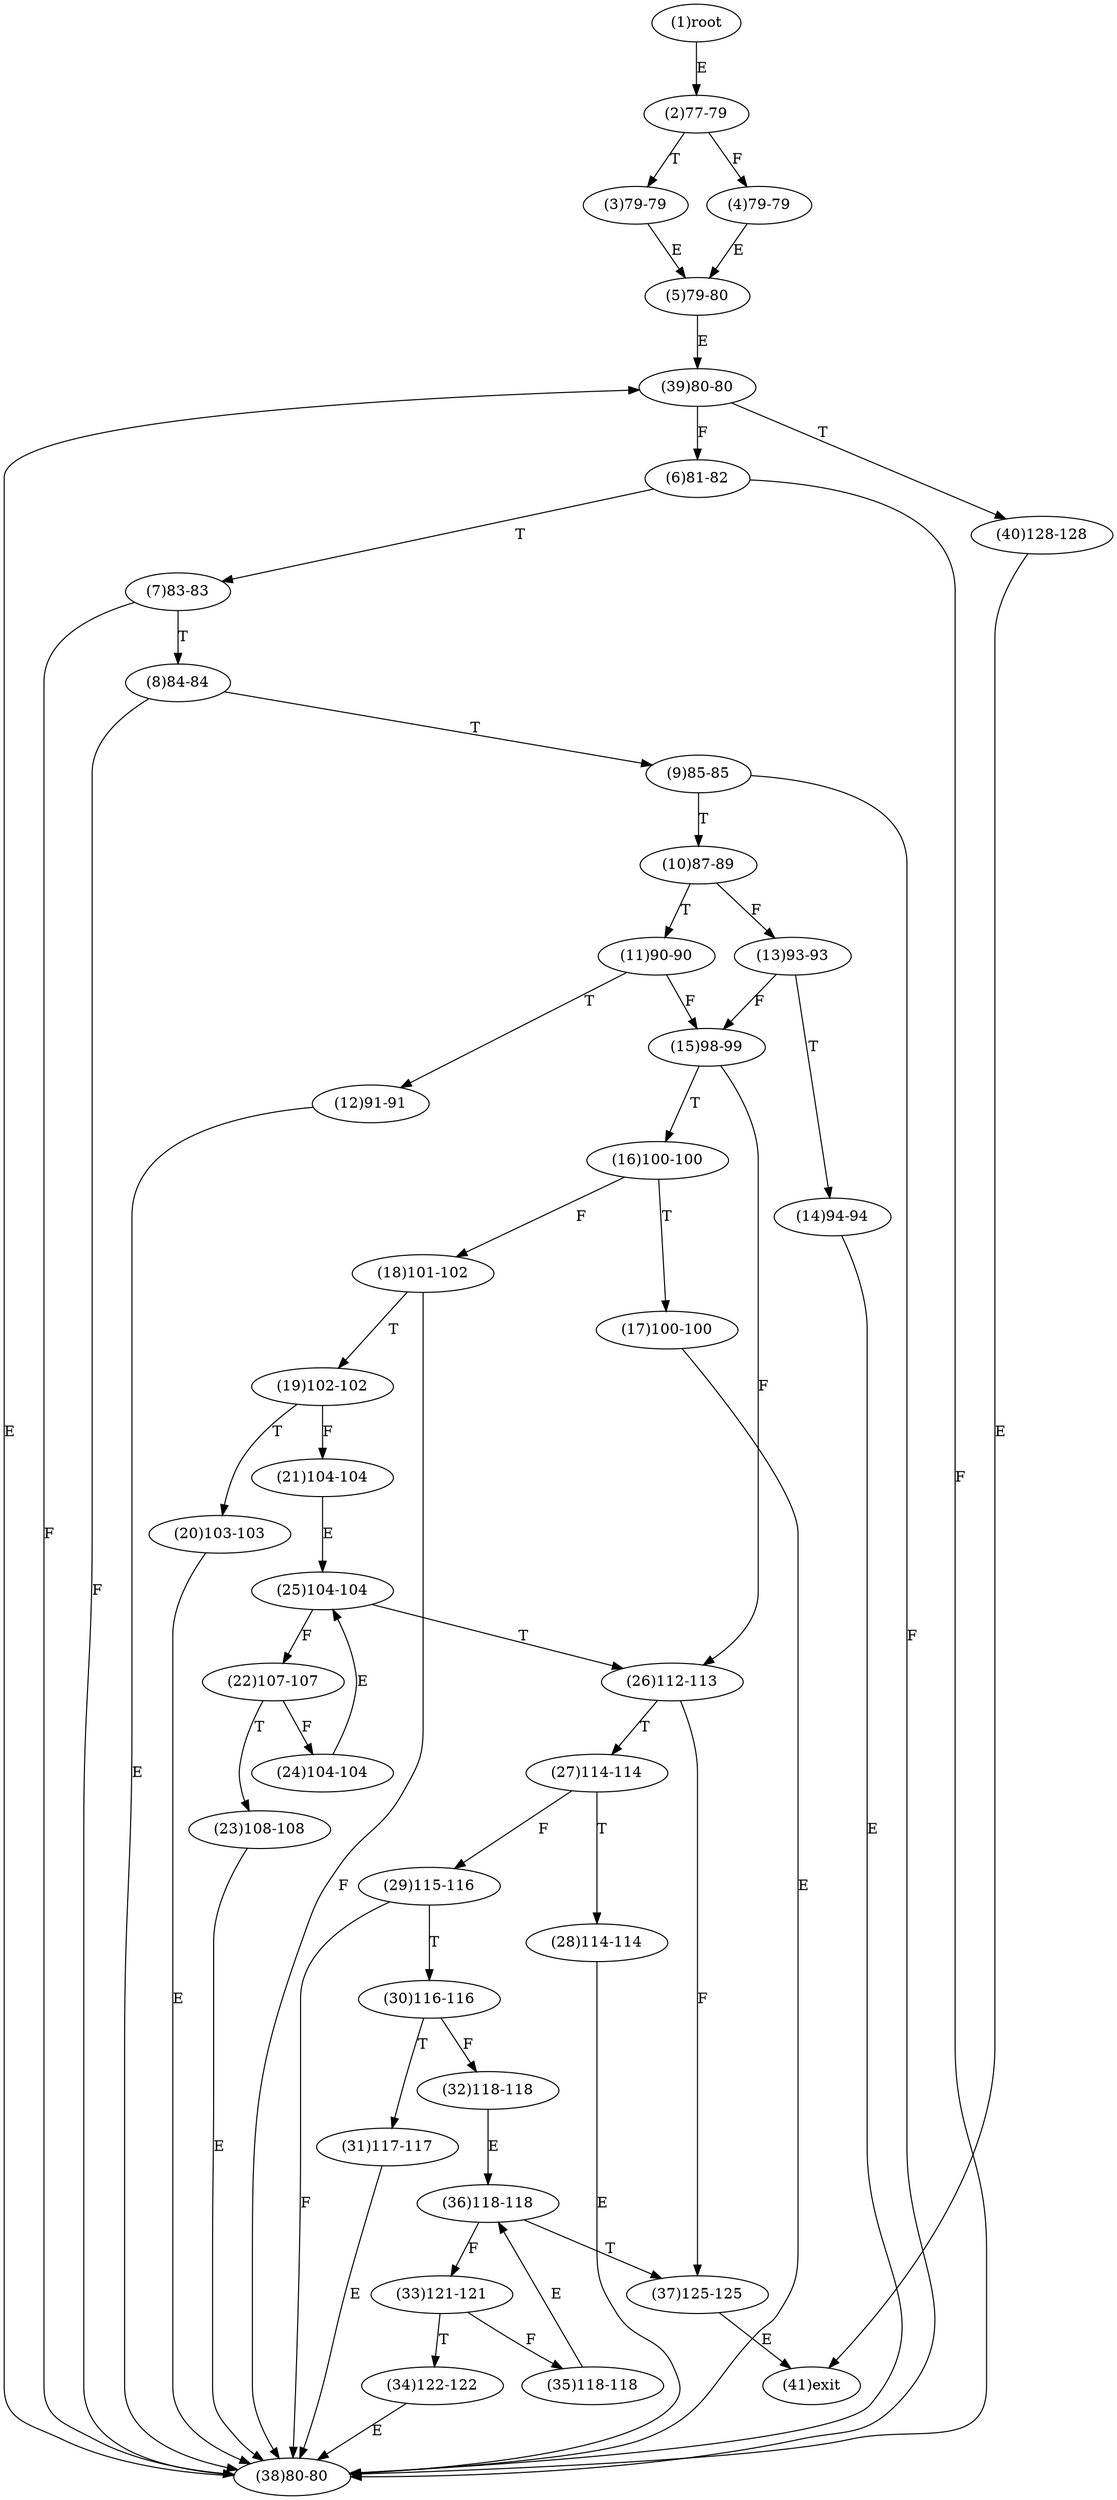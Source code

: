 digraph "" { 
1[ label="(1)root"];
2[ label="(2)77-79"];
3[ label="(3)79-79"];
4[ label="(4)79-79"];
5[ label="(5)79-80"];
6[ label="(6)81-82"];
7[ label="(7)83-83"];
8[ label="(8)84-84"];
9[ label="(9)85-85"];
10[ label="(10)87-89"];
11[ label="(11)90-90"];
12[ label="(12)91-91"];
13[ label="(13)93-93"];
14[ label="(14)94-94"];
15[ label="(15)98-99"];
17[ label="(17)100-100"];
16[ label="(16)100-100"];
19[ label="(19)102-102"];
18[ label="(18)101-102"];
21[ label="(21)104-104"];
20[ label="(20)103-103"];
23[ label="(23)108-108"];
22[ label="(22)107-107"];
25[ label="(25)104-104"];
24[ label="(24)104-104"];
27[ label="(27)114-114"];
26[ label="(26)112-113"];
29[ label="(29)115-116"];
28[ label="(28)114-114"];
31[ label="(31)117-117"];
30[ label="(30)116-116"];
34[ label="(34)122-122"];
35[ label="(35)118-118"];
32[ label="(32)118-118"];
33[ label="(33)121-121"];
38[ label="(38)80-80"];
39[ label="(39)80-80"];
36[ label="(36)118-118"];
37[ label="(37)125-125"];
40[ label="(40)128-128"];
41[ label="(41)exit"];
1->2[ label="E"];
2->4[ label="F"];
2->3[ label="T"];
3->5[ label="E"];
4->5[ label="E"];
5->39[ label="E"];
6->38[ label="F"];
6->7[ label="T"];
7->38[ label="F"];
7->8[ label="T"];
8->38[ label="F"];
8->9[ label="T"];
9->38[ label="F"];
9->10[ label="T"];
10->13[ label="F"];
10->11[ label="T"];
11->15[ label="F"];
11->12[ label="T"];
12->38[ label="E"];
13->15[ label="F"];
13->14[ label="T"];
14->38[ label="E"];
15->26[ label="F"];
15->16[ label="T"];
16->18[ label="F"];
16->17[ label="T"];
17->38[ label="E"];
18->38[ label="F"];
18->19[ label="T"];
19->21[ label="F"];
19->20[ label="T"];
20->38[ label="E"];
21->25[ label="E"];
22->24[ label="F"];
22->23[ label="T"];
23->38[ label="E"];
24->25[ label="E"];
25->22[ label="F"];
25->26[ label="T"];
26->37[ label="F"];
26->27[ label="T"];
27->29[ label="F"];
27->28[ label="T"];
28->38[ label="E"];
29->38[ label="F"];
29->30[ label="T"];
30->32[ label="F"];
30->31[ label="T"];
31->38[ label="E"];
32->36[ label="E"];
33->35[ label="F"];
33->34[ label="T"];
34->38[ label="E"];
35->36[ label="E"];
36->33[ label="F"];
36->37[ label="T"];
37->41[ label="E"];
38->39[ label="E"];
39->6[ label="F"];
39->40[ label="T"];
40->41[ label="E"];
}